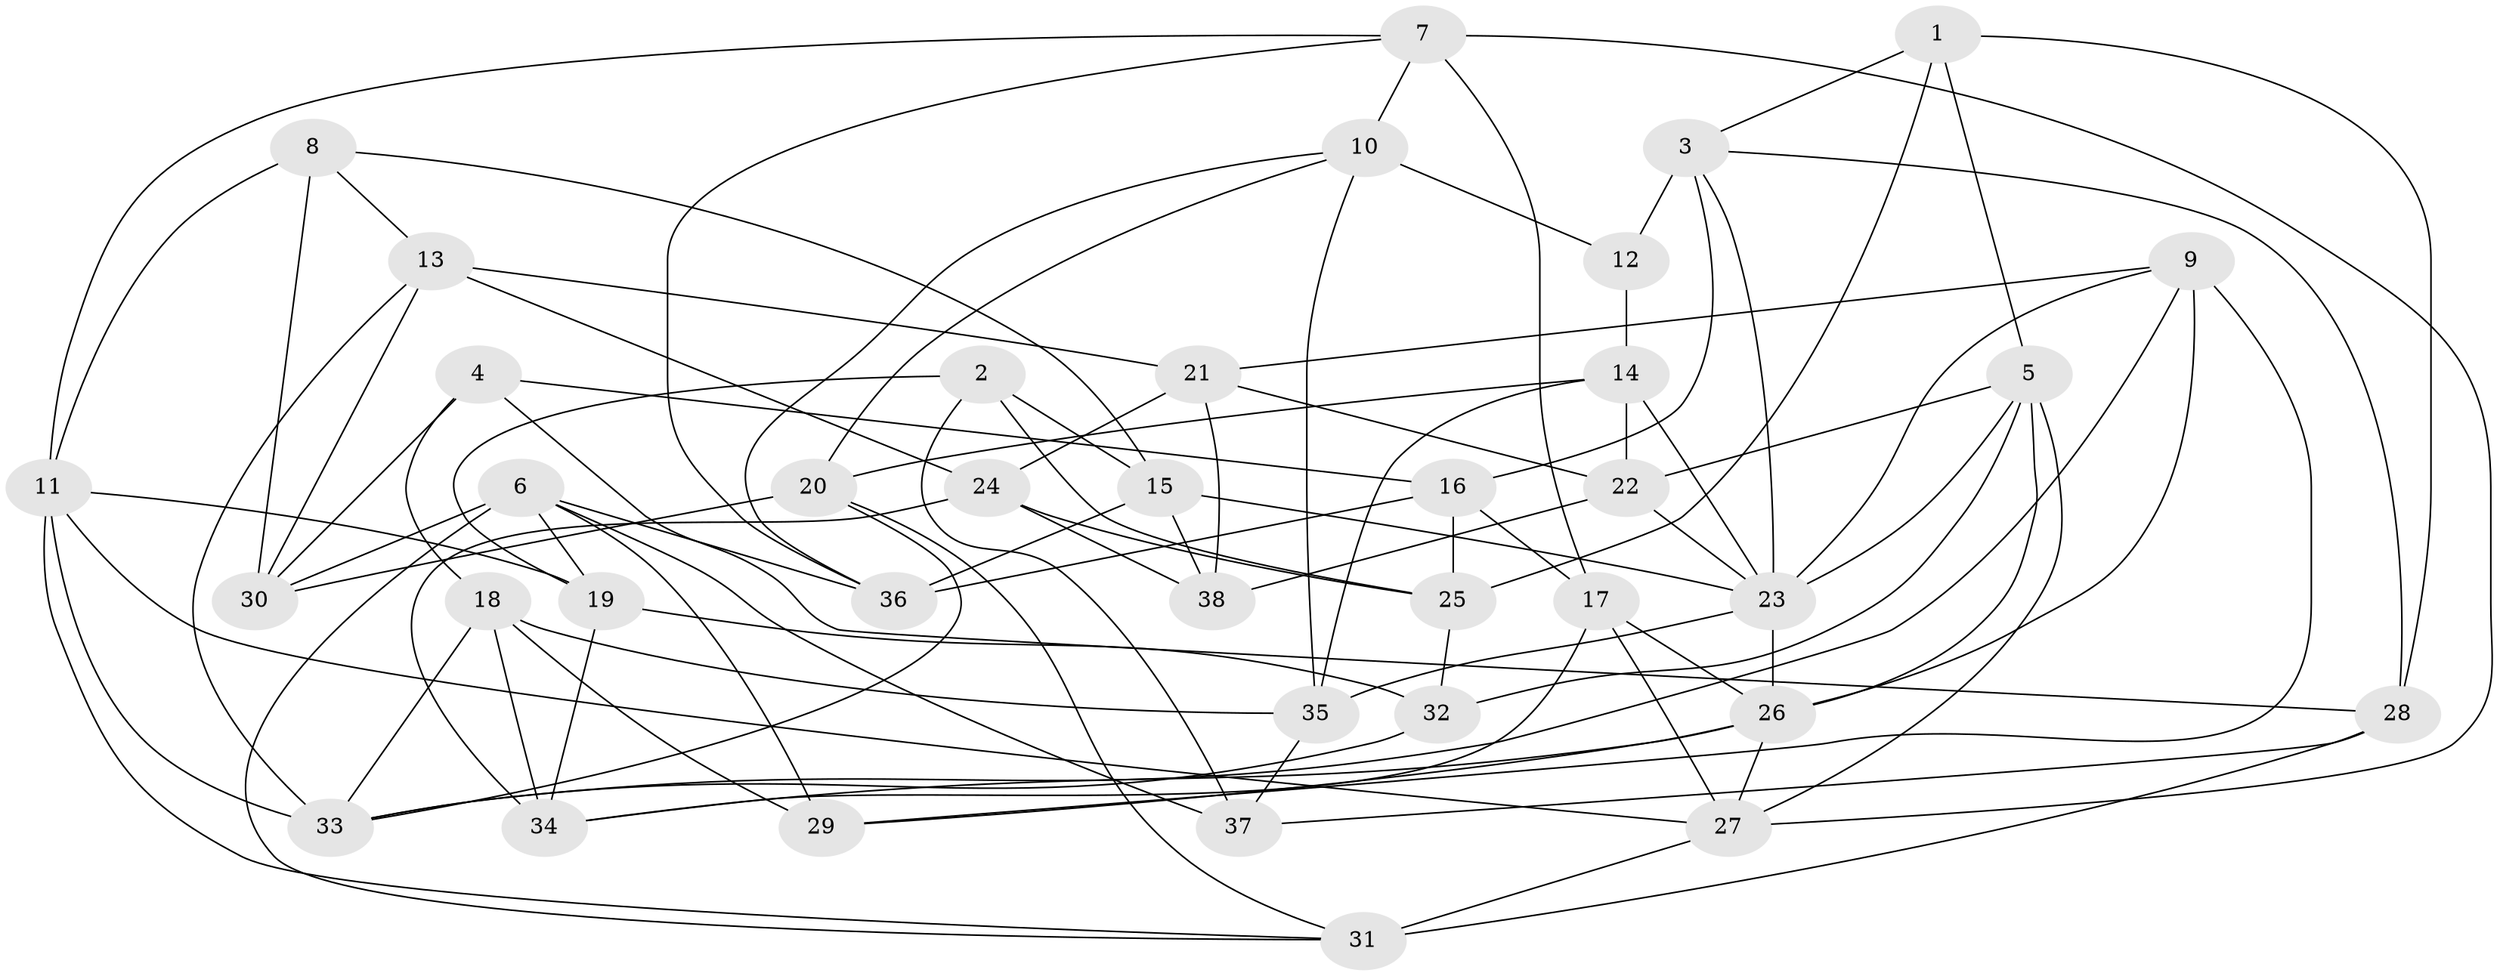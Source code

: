 // original degree distribution, {4: 1.0}
// Generated by graph-tools (version 1.1) at 2025/03/03/09/25 03:03:03]
// undirected, 38 vertices, 95 edges
graph export_dot {
graph [start="1"]
  node [color=gray90,style=filled];
  1;
  2;
  3;
  4;
  5;
  6;
  7;
  8;
  9;
  10;
  11;
  12;
  13;
  14;
  15;
  16;
  17;
  18;
  19;
  20;
  21;
  22;
  23;
  24;
  25;
  26;
  27;
  28;
  29;
  30;
  31;
  32;
  33;
  34;
  35;
  36;
  37;
  38;
  1 -- 3 [weight=1.0];
  1 -- 5 [weight=1.0];
  1 -- 25 [weight=1.0];
  1 -- 28 [weight=1.0];
  2 -- 15 [weight=1.0];
  2 -- 19 [weight=2.0];
  2 -- 25 [weight=2.0];
  2 -- 37 [weight=1.0];
  3 -- 12 [weight=2.0];
  3 -- 16 [weight=1.0];
  3 -- 23 [weight=1.0];
  3 -- 28 [weight=1.0];
  4 -- 16 [weight=2.0];
  4 -- 18 [weight=2.0];
  4 -- 28 [weight=1.0];
  4 -- 30 [weight=1.0];
  5 -- 22 [weight=1.0];
  5 -- 23 [weight=1.0];
  5 -- 26 [weight=1.0];
  5 -- 27 [weight=1.0];
  5 -- 32 [weight=1.0];
  6 -- 19 [weight=1.0];
  6 -- 29 [weight=1.0];
  6 -- 30 [weight=1.0];
  6 -- 31 [weight=1.0];
  6 -- 36 [weight=1.0];
  6 -- 37 [weight=1.0];
  7 -- 10 [weight=1.0];
  7 -- 11 [weight=1.0];
  7 -- 17 [weight=2.0];
  7 -- 27 [weight=1.0];
  7 -- 36 [weight=1.0];
  8 -- 11 [weight=1.0];
  8 -- 13 [weight=1.0];
  8 -- 15 [weight=1.0];
  8 -- 30 [weight=1.0];
  9 -- 21 [weight=1.0];
  9 -- 23 [weight=1.0];
  9 -- 26 [weight=2.0];
  9 -- 29 [weight=1.0];
  9 -- 33 [weight=1.0];
  10 -- 12 [weight=2.0];
  10 -- 20 [weight=1.0];
  10 -- 35 [weight=1.0];
  10 -- 36 [weight=1.0];
  11 -- 19 [weight=1.0];
  11 -- 27 [weight=1.0];
  11 -- 31 [weight=1.0];
  11 -- 33 [weight=1.0];
  12 -- 14 [weight=2.0];
  13 -- 21 [weight=2.0];
  13 -- 24 [weight=1.0];
  13 -- 30 [weight=1.0];
  13 -- 33 [weight=1.0];
  14 -- 20 [weight=1.0];
  14 -- 22 [weight=2.0];
  14 -- 23 [weight=1.0];
  14 -- 35 [weight=2.0];
  15 -- 23 [weight=1.0];
  15 -- 36 [weight=2.0];
  15 -- 38 [weight=1.0];
  16 -- 17 [weight=1.0];
  16 -- 25 [weight=1.0];
  16 -- 36 [weight=1.0];
  17 -- 26 [weight=1.0];
  17 -- 27 [weight=1.0];
  17 -- 34 [weight=1.0];
  18 -- 29 [weight=1.0];
  18 -- 33 [weight=1.0];
  18 -- 34 [weight=1.0];
  18 -- 35 [weight=1.0];
  19 -- 32 [weight=1.0];
  19 -- 34 [weight=1.0];
  20 -- 30 [weight=2.0];
  20 -- 31 [weight=1.0];
  20 -- 33 [weight=1.0];
  21 -- 22 [weight=1.0];
  21 -- 24 [weight=1.0];
  21 -- 38 [weight=1.0];
  22 -- 23 [weight=1.0];
  22 -- 38 [weight=1.0];
  23 -- 26 [weight=1.0];
  23 -- 35 [weight=1.0];
  24 -- 25 [weight=1.0];
  24 -- 34 [weight=2.0];
  24 -- 38 [weight=1.0];
  25 -- 32 [weight=1.0];
  26 -- 27 [weight=1.0];
  26 -- 29 [weight=1.0];
  26 -- 34 [weight=1.0];
  27 -- 31 [weight=1.0];
  28 -- 31 [weight=2.0];
  28 -- 37 [weight=1.0];
  32 -- 33 [weight=1.0];
  35 -- 37 [weight=1.0];
}
